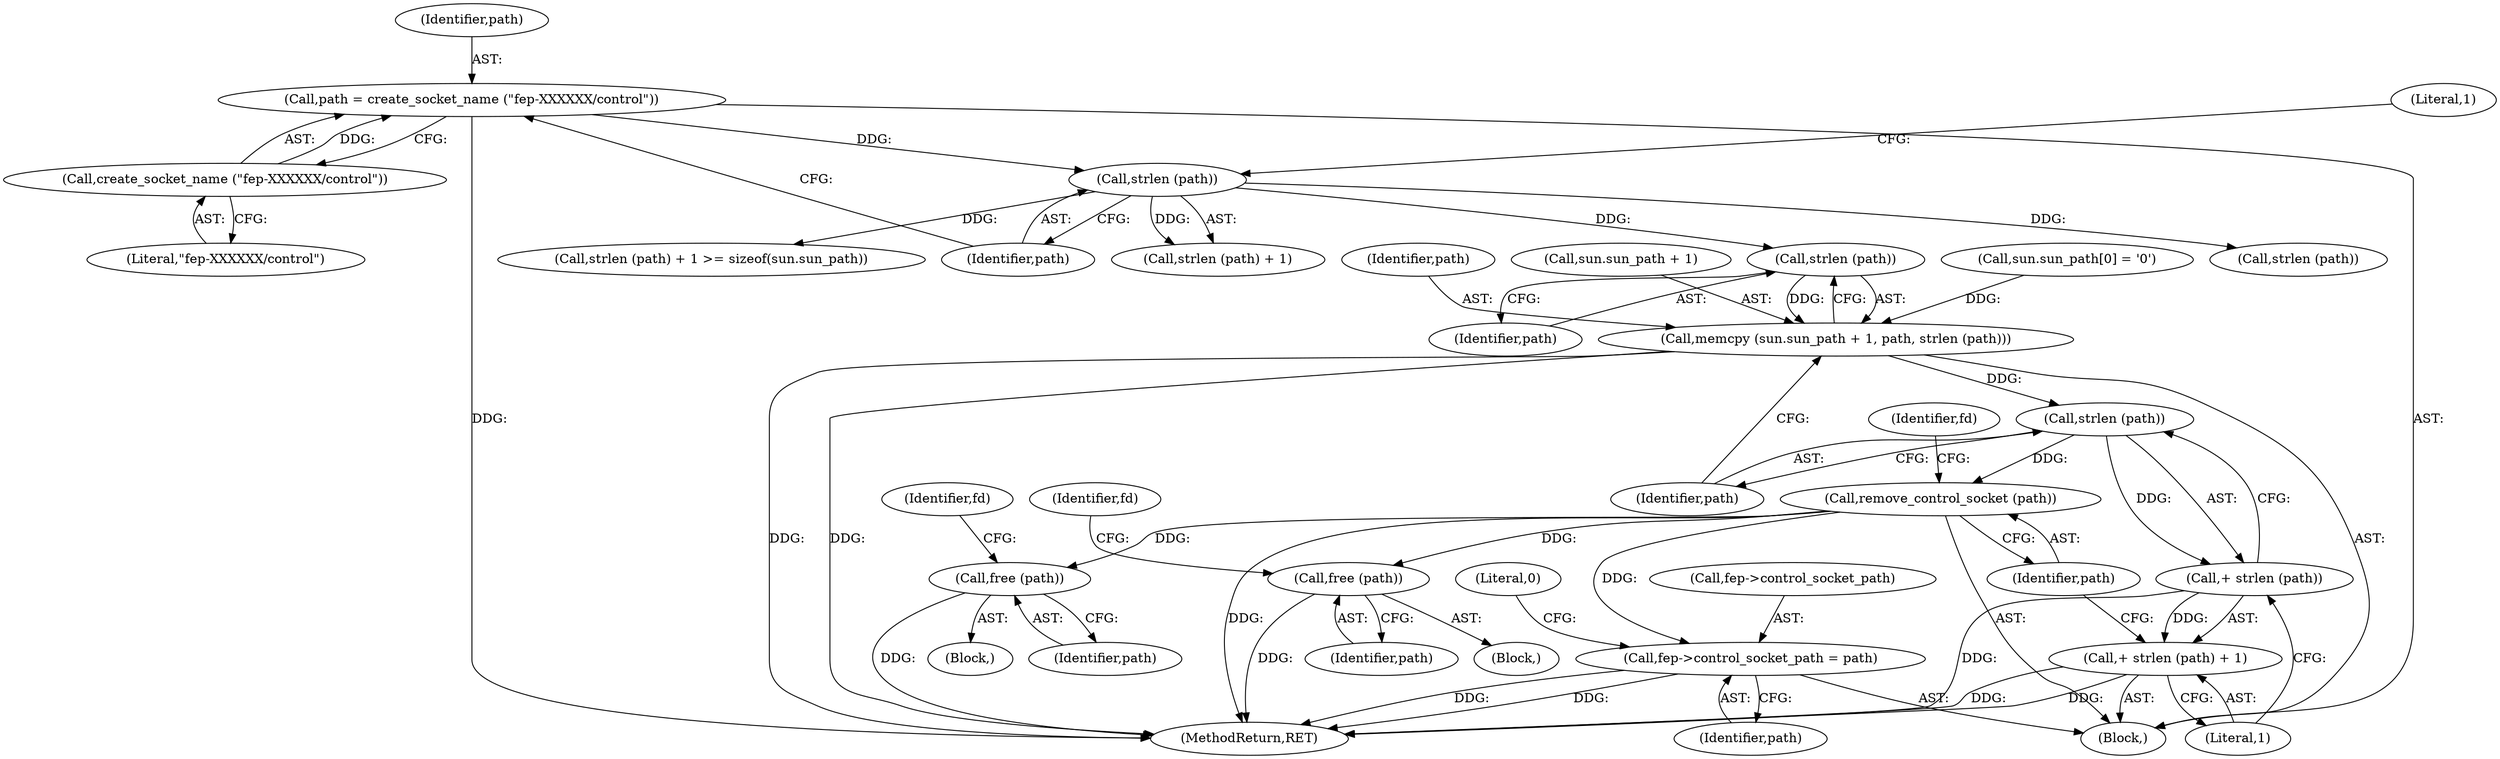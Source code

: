 digraph "0_libfep_293d9d3f@API" {
"1000177" [label="(Call,strlen (path))"];
"1000130" [label="(Call,strlen (path))"];
"1000123" [label="(Call,path = create_socket_name (\"fep-XXXXXX/control\"))"];
"1000125" [label="(Call,create_socket_name (\"fep-XXXXXX/control\"))"];
"1000170" [label="(Call,memcpy (sun.sun_path + 1, path, strlen (path)))"];
"1000181" [label="(Call,strlen (path))"];
"1000180" [label="(Call,+ strlen (path))"];
"1000179" [label="(Call,+ strlen (path) + 1)"];
"1000184" [label="(Call,remove_control_socket (path))"];
"1000199" [label="(Call,free (path))"];
"1000215" [label="(Call,free (path))"];
"1000227" [label="(Call,fep->control_socket_path = path)"];
"1000227" [label="(Call,fep->control_socket_path = path)"];
"1000125" [label="(Call,create_socket_name (\"fep-XXXXXX/control\"))"];
"1000170" [label="(Call,memcpy (sun.sun_path + 1, path, strlen (path)))"];
"1000183" [label="(Literal,1)"];
"1000141" [label="(Call,strlen (path))"];
"1000180" [label="(Call,+ strlen (path))"];
"1000234" [label="(MethodReturn,RET)"];
"1000163" [label="(Call,sun.sun_path[0] = '\0')"];
"1000202" [label="(Identifier,fd)"];
"1000182" [label="(Identifier,path)"];
"1000216" [label="(Identifier,path)"];
"1000218" [label="(Identifier,fd)"];
"1000177" [label="(Call,strlen (path))"];
"1000176" [label="(Identifier,path)"];
"1000123" [label="(Call,path = create_socket_name (\"fep-XXXXXX/control\"))"];
"1000179" [label="(Call,+ strlen (path) + 1)"];
"1000228" [label="(Call,fep->control_socket_path)"];
"1000200" [label="(Identifier,path)"];
"1000189" [label="(Identifier,fd)"];
"1000181" [label="(Call,strlen (path))"];
"1000129" [label="(Call,strlen (path) + 1)"];
"1000126" [label="(Literal,\"fep-XXXXXX/control\")"];
"1000124" [label="(Identifier,path)"];
"1000199" [label="(Call,free (path))"];
"1000184" [label="(Call,remove_control_socket (path))"];
"1000231" [label="(Identifier,path)"];
"1000178" [label="(Identifier,path)"];
"1000185" [label="(Identifier,path)"];
"1000130" [label="(Call,strlen (path))"];
"1000233" [label="(Literal,0)"];
"1000132" [label="(Literal,1)"];
"1000171" [label="(Call,sun.sun_path + 1)"];
"1000128" [label="(Call,strlen (path) + 1 >= sizeof(sun.sun_path))"];
"1000102" [label="(Block,)"];
"1000215" [label="(Call,free (path))"];
"1000131" [label="(Identifier,path)"];
"1000212" [label="(Block,)"];
"1000196" [label="(Block,)"];
"1000177" -> "1000170"  [label="AST: "];
"1000177" -> "1000178"  [label="CFG: "];
"1000178" -> "1000177"  [label="AST: "];
"1000170" -> "1000177"  [label="CFG: "];
"1000177" -> "1000170"  [label="DDG: "];
"1000130" -> "1000177"  [label="DDG: "];
"1000130" -> "1000129"  [label="AST: "];
"1000130" -> "1000131"  [label="CFG: "];
"1000131" -> "1000130"  [label="AST: "];
"1000132" -> "1000130"  [label="CFG: "];
"1000130" -> "1000128"  [label="DDG: "];
"1000130" -> "1000129"  [label="DDG: "];
"1000123" -> "1000130"  [label="DDG: "];
"1000130" -> "1000141"  [label="DDG: "];
"1000123" -> "1000102"  [label="AST: "];
"1000123" -> "1000125"  [label="CFG: "];
"1000124" -> "1000123"  [label="AST: "];
"1000125" -> "1000123"  [label="AST: "];
"1000131" -> "1000123"  [label="CFG: "];
"1000123" -> "1000234"  [label="DDG: "];
"1000125" -> "1000123"  [label="DDG: "];
"1000125" -> "1000126"  [label="CFG: "];
"1000126" -> "1000125"  [label="AST: "];
"1000170" -> "1000102"  [label="AST: "];
"1000171" -> "1000170"  [label="AST: "];
"1000176" -> "1000170"  [label="AST: "];
"1000182" -> "1000170"  [label="CFG: "];
"1000170" -> "1000234"  [label="DDG: "];
"1000170" -> "1000234"  [label="DDG: "];
"1000163" -> "1000170"  [label="DDG: "];
"1000170" -> "1000181"  [label="DDG: "];
"1000181" -> "1000180"  [label="AST: "];
"1000181" -> "1000182"  [label="CFG: "];
"1000182" -> "1000181"  [label="AST: "];
"1000180" -> "1000181"  [label="CFG: "];
"1000181" -> "1000180"  [label="DDG: "];
"1000181" -> "1000184"  [label="DDG: "];
"1000180" -> "1000179"  [label="AST: "];
"1000183" -> "1000180"  [label="CFG: "];
"1000180" -> "1000234"  [label="DDG: "];
"1000180" -> "1000179"  [label="DDG: "];
"1000179" -> "1000102"  [label="AST: "];
"1000179" -> "1000183"  [label="CFG: "];
"1000183" -> "1000179"  [label="AST: "];
"1000185" -> "1000179"  [label="CFG: "];
"1000179" -> "1000234"  [label="DDG: "];
"1000179" -> "1000234"  [label="DDG: "];
"1000184" -> "1000102"  [label="AST: "];
"1000184" -> "1000185"  [label="CFG: "];
"1000185" -> "1000184"  [label="AST: "];
"1000189" -> "1000184"  [label="CFG: "];
"1000184" -> "1000234"  [label="DDG: "];
"1000184" -> "1000199"  [label="DDG: "];
"1000184" -> "1000215"  [label="DDG: "];
"1000184" -> "1000227"  [label="DDG: "];
"1000199" -> "1000196"  [label="AST: "];
"1000199" -> "1000200"  [label="CFG: "];
"1000200" -> "1000199"  [label="AST: "];
"1000202" -> "1000199"  [label="CFG: "];
"1000199" -> "1000234"  [label="DDG: "];
"1000215" -> "1000212"  [label="AST: "];
"1000215" -> "1000216"  [label="CFG: "];
"1000216" -> "1000215"  [label="AST: "];
"1000218" -> "1000215"  [label="CFG: "];
"1000215" -> "1000234"  [label="DDG: "];
"1000227" -> "1000102"  [label="AST: "];
"1000227" -> "1000231"  [label="CFG: "];
"1000228" -> "1000227"  [label="AST: "];
"1000231" -> "1000227"  [label="AST: "];
"1000233" -> "1000227"  [label="CFG: "];
"1000227" -> "1000234"  [label="DDG: "];
"1000227" -> "1000234"  [label="DDG: "];
}
